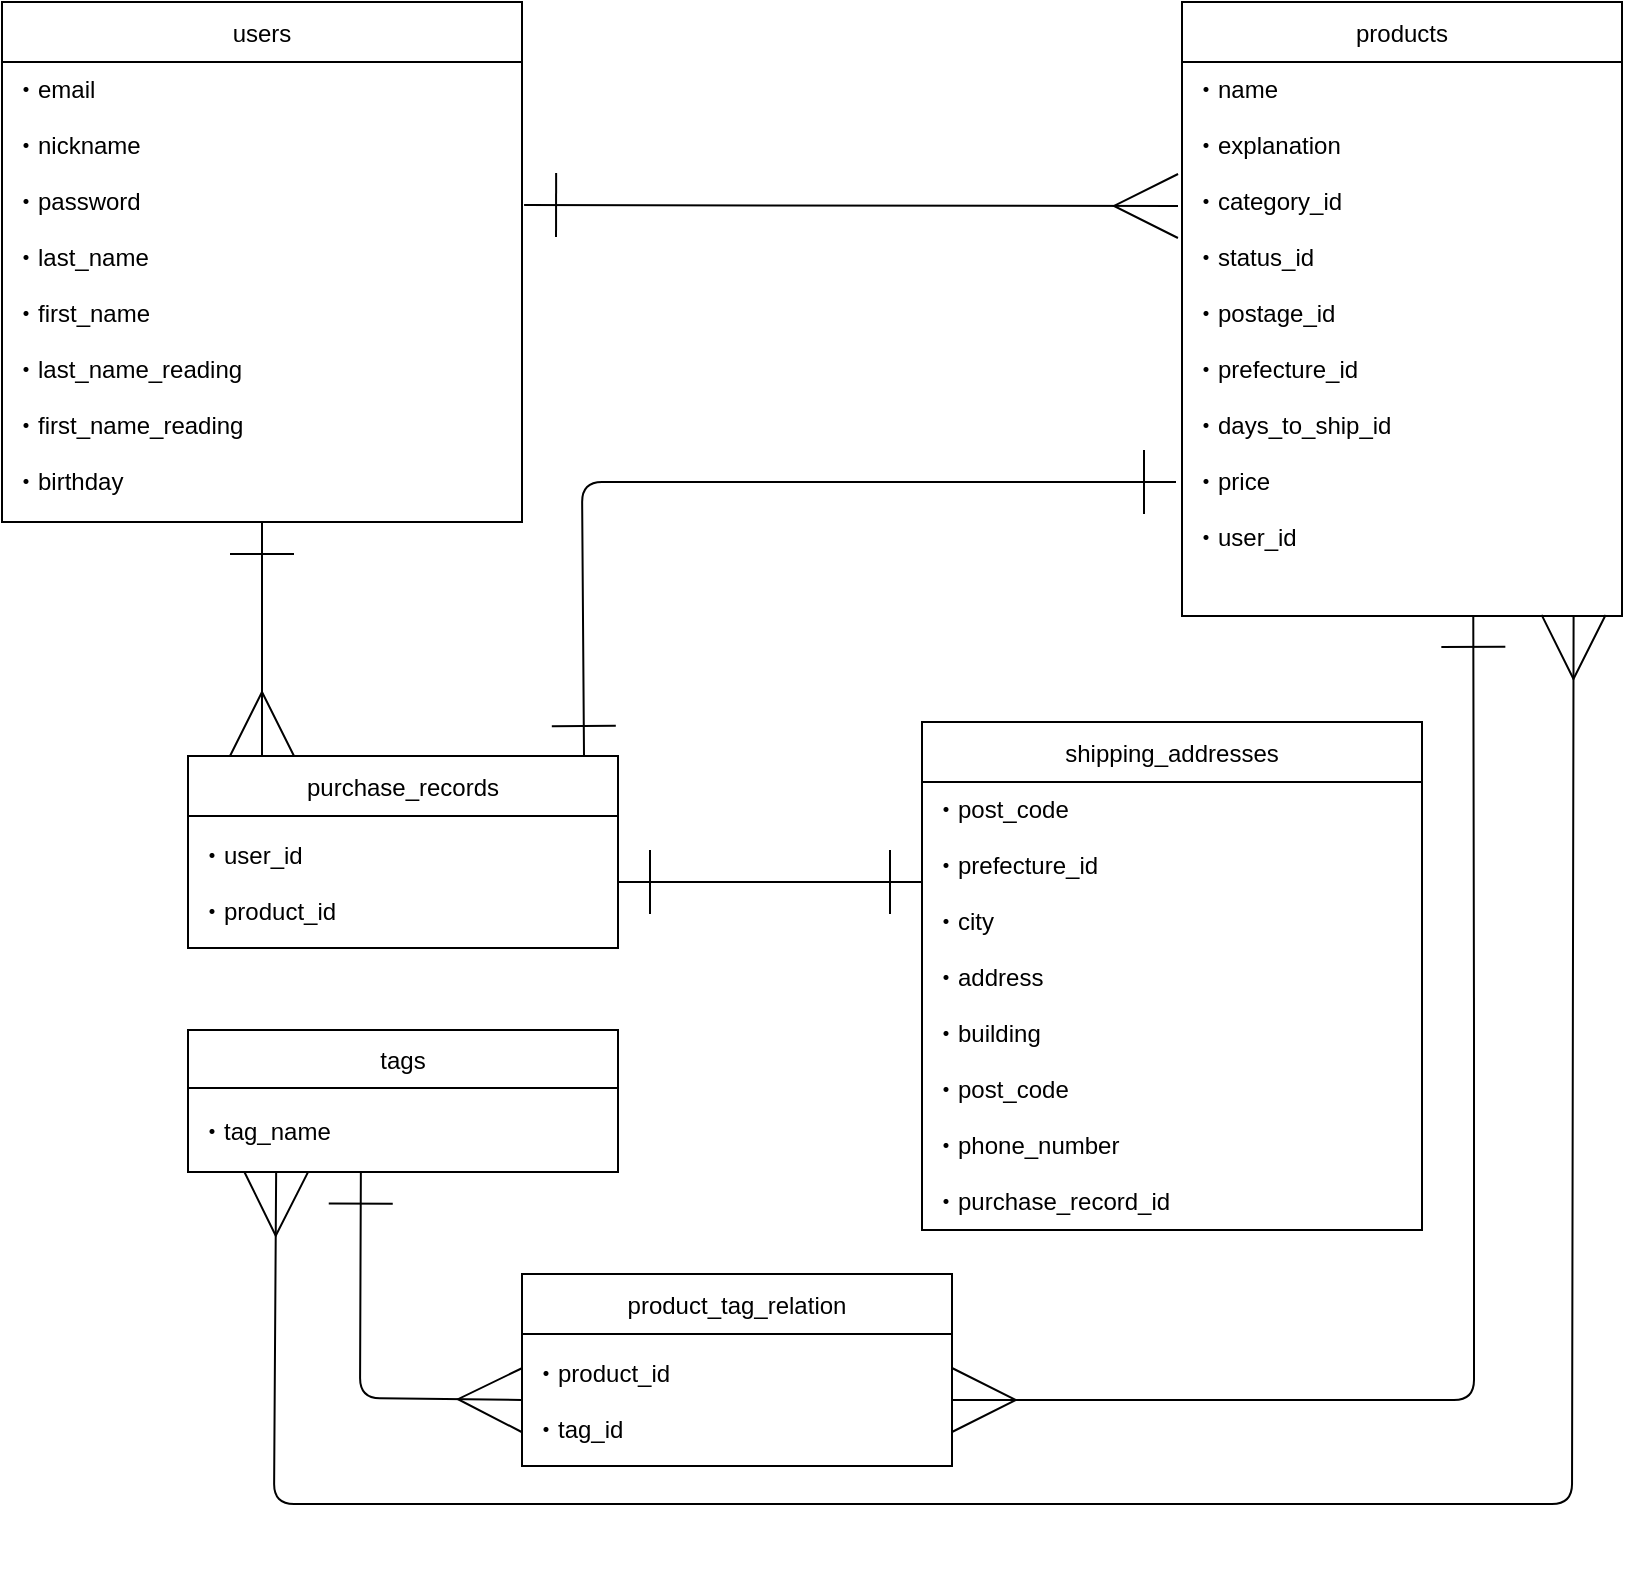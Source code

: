 <mxfile>
    <diagram id="8COyrFWTjCHbuhWcs4dc" name="ページ1">
        <mxGraphModel dx="1188" dy="820" grid="0" gridSize="10" guides="1" tooltips="1" connect="1" arrows="1" fold="1" page="1" pageScale="1" pageWidth="827" pageHeight="1169" background="none" math="0" shadow="0">
            <root>
                <mxCell id="0"/>
                <mxCell id="1" parent="0"/>
                <mxCell id="29" style="edgeStyle=none;html=1;exitX=1.004;exitY=0.311;exitDx=0;exitDy=0;endArrow=ERmany;endFill=0;endSize=30;startArrow=ERone;startFill=0;targetPerimeterSpacing=0;sourcePerimeterSpacing=0;startSize=30;exitPerimeter=0;spacing=0;" parent="1" source="5" edge="1">
                    <mxGeometry relative="1" as="geometry">
                        <mxPoint x="598" y="102" as="targetPoint"/>
                        <Array as="points"/>
                    </mxGeometry>
                </mxCell>
                <mxCell id="2" value="users" style="swimlane;fontStyle=0;childLayout=stackLayout;horizontal=1;startSize=30;horizontalStack=0;resizeParent=1;resizeParentMax=0;resizeLast=0;collapsible=1;marginBottom=0;" parent="1" vertex="1">
                    <mxGeometry x="10" width="260" height="260" as="geometry"/>
                </mxCell>
                <mxCell id="5" value="・email&#10;&#10;・nickname&#10;&#10;・password&#10;&#10;・last_name&#10;&#10;・first_name&#10;&#10;・last_name_reading&#10;&#10;・first_name_reading&#10;&#10;・birthday" style="text;strokeColor=none;fillColor=none;align=left;verticalAlign=top;spacingLeft=4;spacingRight=4;overflow=hidden;points=[[0,0.5],[1,0.5]];portConstraint=eastwest;rotatable=0;" parent="2" vertex="1">
                    <mxGeometry y="30" width="260" height="230" as="geometry"/>
                </mxCell>
                <mxCell id="6" value="products" style="swimlane;fontStyle=0;childLayout=stackLayout;horizontal=1;startSize=30;horizontalStack=0;resizeParent=1;resizeParentMax=0;resizeLast=0;collapsible=1;marginBottom=0;" parent="1" vertex="1">
                    <mxGeometry x="600" width="220" height="307" as="geometry">
                        <mxRectangle x="580" y="40" width="80" height="30" as="alternateBounds"/>
                    </mxGeometry>
                </mxCell>
                <mxCell id="7" value="・name&#10;&#10;・explanation&#10;&#10;・category_id&#10;&#10;・status_id&#10;&#10;・postage_id&#10;&#10;・prefecture_id&#10;&#10;・days_to_ship_id&#10;&#10;・price&#10;&#10;・user_id" style="text;strokeColor=none;fillColor=none;align=left;verticalAlign=top;spacingLeft=4;spacingRight=4;overflow=hidden;points=[[0,0.5],[1,0.5]];portConstraint=eastwest;rotatable=0;" parent="6" vertex="1">
                    <mxGeometry y="30" width="220" height="277" as="geometry"/>
                </mxCell>
                <mxCell id="20" value="shipping_addresses" style="swimlane;fontStyle=0;childLayout=stackLayout;horizontal=1;startSize=30;horizontalStack=0;resizeParent=1;resizeParentMax=0;resizeLast=0;collapsible=1;marginBottom=0;" parent="1" vertex="1">
                    <mxGeometry x="470" y="360" width="250" height="254" as="geometry"/>
                </mxCell>
                <mxCell id="24" value="・post_code&#10;&#10;・prefecture_id&#10;&#10;・city&#10;&#10;・address&#10;&#10;・building&#10;&#10;・post_code&#10;&#10;・phone_number&#10;&#10;・purchase_record_id" style="text;strokeColor=none;fillColor=none;align=left;verticalAlign=top;spacingLeft=4;spacingRight=4;overflow=hidden;points=[[0,0.5],[1,0.5]];portConstraint=eastwest;rotatable=0;" parent="20" vertex="1">
                    <mxGeometry y="30" width="250" height="224" as="geometry"/>
                </mxCell>
                <mxCell id="33" style="edgeStyle=none;html=1;startArrow=ERone;startFill=0;endArrow=ERone;endFill=0;startSize=30;endSize=30;sourcePerimeterSpacing=0;targetPerimeterSpacing=0;exitX=1;exitY=0.5;exitDx=0;exitDy=0;" parent="1" source="38" edge="1">
                    <mxGeometry relative="1" as="geometry">
                        <mxPoint x="470" y="440" as="targetPoint"/>
                    </mxGeometry>
                </mxCell>
                <mxCell id="34" style="edgeStyle=none;html=1;startArrow=ERone;startFill=0;endArrow=ERone;endFill=0;startSize=30;endSize=30;sourcePerimeterSpacing=0;targetPerimeterSpacing=0;entryX=0.921;entryY=0.01;entryDx=0;entryDy=0;entryPerimeter=0;" parent="1" target="37" edge="1">
                    <mxGeometry relative="1" as="geometry">
                        <mxPoint x="300" y="374" as="targetPoint"/>
                        <Array as="points">
                            <mxPoint x="300" y="240"/>
                        </Array>
                        <mxPoint x="597" y="240" as="sourcePoint"/>
                    </mxGeometry>
                </mxCell>
                <mxCell id="37" value="purchase_records" style="swimlane;fontStyle=0;childLayout=stackLayout;horizontal=1;startSize=30;horizontalStack=0;resizeParent=1;resizeParentMax=0;resizeLast=0;collapsible=1;marginBottom=0;html=0;" parent="1" vertex="1">
                    <mxGeometry x="103" y="377" width="215" height="96" as="geometry"/>
                </mxCell>
                <mxCell id="38" value="・user_id&#10;&#10;・product_id" style="text;strokeColor=none;fillColor=none;align=left;verticalAlign=middle;spacingLeft=4;spacingRight=4;overflow=hidden;points=[[0,0.5],[1,0.5]];portConstraint=eastwest;rotatable=0;html=0;" parent="37" vertex="1">
                    <mxGeometry y="30" width="215" height="66" as="geometry"/>
                </mxCell>
                <mxCell id="41" value="" style="edgeStyle=none;html=1;startArrow=ERone;startFill=0;endArrow=ERmany;endFill=0;startSize=30;endSize=30;sourcePerimeterSpacing=0;" parent="1" source="5" edge="1">
                    <mxGeometry relative="1" as="geometry">
                        <mxPoint x="141.004" y="260" as="sourcePoint"/>
                        <mxPoint x="140" y="377" as="targetPoint"/>
                    </mxGeometry>
                </mxCell>
                <mxCell id="42" value="tags" style="swimlane;fontStyle=0;childLayout=stackLayout;horizontal=1;startSize=29;horizontalStack=0;resizeParent=1;resizeParentMax=0;resizeLast=0;collapsible=1;marginBottom=0;html=0;" vertex="1" parent="1">
                    <mxGeometry x="103" y="514" width="215" height="71" as="geometry"/>
                </mxCell>
                <mxCell id="43" value="・tag_name" style="text;strokeColor=none;fillColor=none;align=left;verticalAlign=middle;spacingLeft=4;spacingRight=4;overflow=hidden;points=[[0,0.5],[1,0.5]];portConstraint=eastwest;rotatable=0;html=0;" vertex="1" parent="42">
                    <mxGeometry y="29" width="215" height="42" as="geometry"/>
                </mxCell>
                <mxCell id="44" value="product_tag_relation" style="swimlane;fontStyle=0;childLayout=stackLayout;horizontal=1;startSize=30;horizontalStack=0;resizeParent=1;resizeParentMax=0;resizeLast=0;collapsible=1;marginBottom=0;html=0;" vertex="1" parent="1">
                    <mxGeometry x="270" y="636" width="215" height="96" as="geometry"/>
                </mxCell>
                <mxCell id="45" value="・product_id&#10;&#10;・tag_id" style="text;strokeColor=none;fillColor=none;align=left;verticalAlign=middle;spacingLeft=4;spacingRight=4;overflow=hidden;points=[[0,0.5],[1,0.5]];portConstraint=eastwest;rotatable=0;html=0;" vertex="1" parent="44">
                    <mxGeometry y="30" width="215" height="66" as="geometry"/>
                </mxCell>
                <mxCell id="47" style="edgeStyle=none;html=1;endArrow=ERmany;endFill=0;endSize=30;startArrow=ERone;startFill=0;targetPerimeterSpacing=0;sourcePerimeterSpacing=0;startSize=30;spacing=0;entryX=0;entryY=0.5;entryDx=0;entryDy=0;exitX=0.402;exitY=0.996;exitDx=0;exitDy=0;exitPerimeter=0;" edge="1" parent="1" source="43" target="45">
                    <mxGeometry relative="1" as="geometry">
                        <mxPoint x="231" y="698" as="targetPoint"/>
                        <Array as="points">
                            <mxPoint x="189" y="698"/>
                        </Array>
                        <mxPoint x="189" y="624" as="sourcePoint"/>
                    </mxGeometry>
                </mxCell>
                <mxCell id="49" style="edgeStyle=none;html=1;endArrow=ERmany;endFill=0;endSize=30;startArrow=ERone;startFill=0;targetPerimeterSpacing=0;sourcePerimeterSpacing=0;startSize=30;entryX=1;entryY=0.5;entryDx=0;entryDy=0;spacing=0;exitX=0.662;exitY=0.998;exitDx=0;exitDy=0;exitPerimeter=0;" edge="1" parent="1" source="7" target="45">
                    <mxGeometry relative="1" as="geometry">
                        <mxPoint x="608.02" y="111.199" as="targetPoint"/>
                        <Array as="points">
                            <mxPoint x="746" y="508"/>
                            <mxPoint x="746" y="699"/>
                        </Array>
                        <mxPoint x="746" y="363" as="sourcePoint"/>
                    </mxGeometry>
                </mxCell>
                <mxCell id="50" style="edgeStyle=none;html=1;endArrow=ERmany;endFill=0;endSize=30;startArrow=ERmany;startFill=0;targetPerimeterSpacing=0;sourcePerimeterSpacing=0;startSize=30;spacing=0;exitX=0.89;exitY=0.998;exitDx=0;exitDy=0;exitPerimeter=0;entryX=0.205;entryY=0.996;entryDx=0;entryDy=0;entryPerimeter=0;" edge="1" parent="1" source="7" target="43">
                    <mxGeometry relative="1" as="geometry">
                        <mxPoint x="131" y="625" as="targetPoint"/>
                        <Array as="points">
                            <mxPoint x="795" y="751"/>
                            <mxPoint x="146" y="751"/>
                        </Array>
                        <mxPoint x="795" y="378" as="sourcePoint"/>
                    </mxGeometry>
                </mxCell>
            </root>
        </mxGraphModel>
    </diagram>
</mxfile>